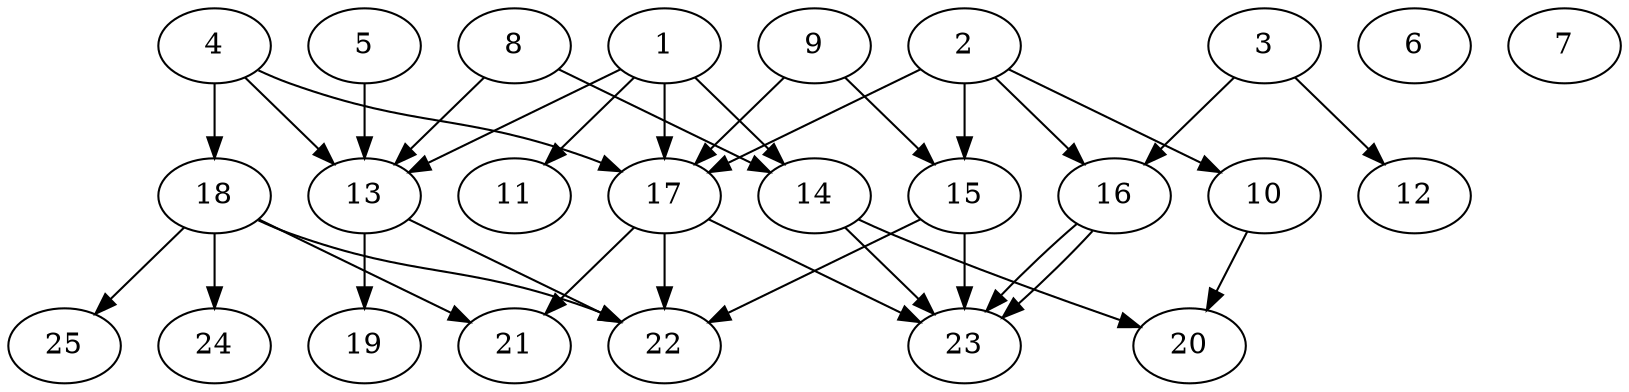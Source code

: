 // DAG automatically generated by daggen at Thu Oct  3 14:00:39 2019
// ./daggen --dot -n 25 --ccr 0.3 --fat 0.7 --regular 0.9 --density 0.5 --mindata 5242880 --maxdata 52428800 
digraph G {
  1 [size="91163307", alpha="0.02", expect_size="27348992"] 
  1 -> 11 [size ="27348992"]
  1 -> 13 [size ="27348992"]
  1 -> 14 [size ="27348992"]
  1 -> 17 [size ="27348992"]
  2 [size="101792427", alpha="0.07", expect_size="30537728"] 
  2 -> 10 [size ="30537728"]
  2 -> 15 [size ="30537728"]
  2 -> 16 [size ="30537728"]
  2 -> 17 [size ="30537728"]
  3 [size="145558187", alpha="0.05", expect_size="43667456"] 
  3 -> 12 [size ="43667456"]
  3 -> 16 [size ="43667456"]
  4 [size="49643520", alpha="0.09", expect_size="14893056"] 
  4 -> 13 [size ="14893056"]
  4 -> 17 [size ="14893056"]
  4 -> 18 [size ="14893056"]
  5 [size="115343360", alpha="0.07", expect_size="34603008"] 
  5 -> 13 [size ="34603008"]
  6 [size="154600107", alpha="0.03", expect_size="46380032"] 
  7 [size="117978453", alpha="0.02", expect_size="35393536"] 
  8 [size="139349333", alpha="0.03", expect_size="41804800"] 
  8 -> 13 [size ="41804800"]
  8 -> 14 [size ="41804800"]
  9 [size="68563627", alpha="0.06", expect_size="20569088"] 
  9 -> 15 [size ="20569088"]
  9 -> 17 [size ="20569088"]
  10 [size="36184747", alpha="0.05", expect_size="10855424"] 
  10 -> 20 [size ="10855424"]
  11 [size="63993173", alpha="0.17", expect_size="19197952"] 
  12 [size="75970560", alpha="0.14", expect_size="22791168"] 
  13 [size="133741227", alpha="0.02", expect_size="40122368"] 
  13 -> 19 [size ="40122368"]
  13 -> 22 [size ="40122368"]
  14 [size="174155093", alpha="0.17", expect_size="52246528"] 
  14 -> 20 [size ="52246528"]
  14 -> 23 [size ="52246528"]
  15 [size="86708907", alpha="0.13", expect_size="26012672"] 
  15 -> 22 [size ="26012672"]
  15 -> 23 [size ="26012672"]
  16 [size="145367040", alpha="0.04", expect_size="43610112"] 
  16 -> 23 [size ="43610112"]
  16 -> 23 [size ="43610112"]
  17 [size="165457920", alpha="0.19", expect_size="49637376"] 
  17 -> 21 [size ="49637376"]
  17 -> 22 [size ="49637376"]
  17 -> 23 [size ="49637376"]
  18 [size="25432747", alpha="0.19", expect_size="7629824"] 
  18 -> 21 [size ="7629824"]
  18 -> 22 [size ="7629824"]
  18 -> 24 [size ="7629824"]
  18 -> 25 [size ="7629824"]
  19 [size="48063147", alpha="0.03", expect_size="14418944"] 
  20 [size="97450667", alpha="0.04", expect_size="29235200"] 
  21 [size="135806293", alpha="0.14", expect_size="40741888"] 
  22 [size="111653547", alpha="0.15", expect_size="33496064"] 
  23 [size="63737173", alpha="0.12", expect_size="19121152"] 
  24 [size="78165333", alpha="0.13", expect_size="23449600"] 
  25 [size="57678507", alpha="0.06", expect_size="17303552"] 
}

